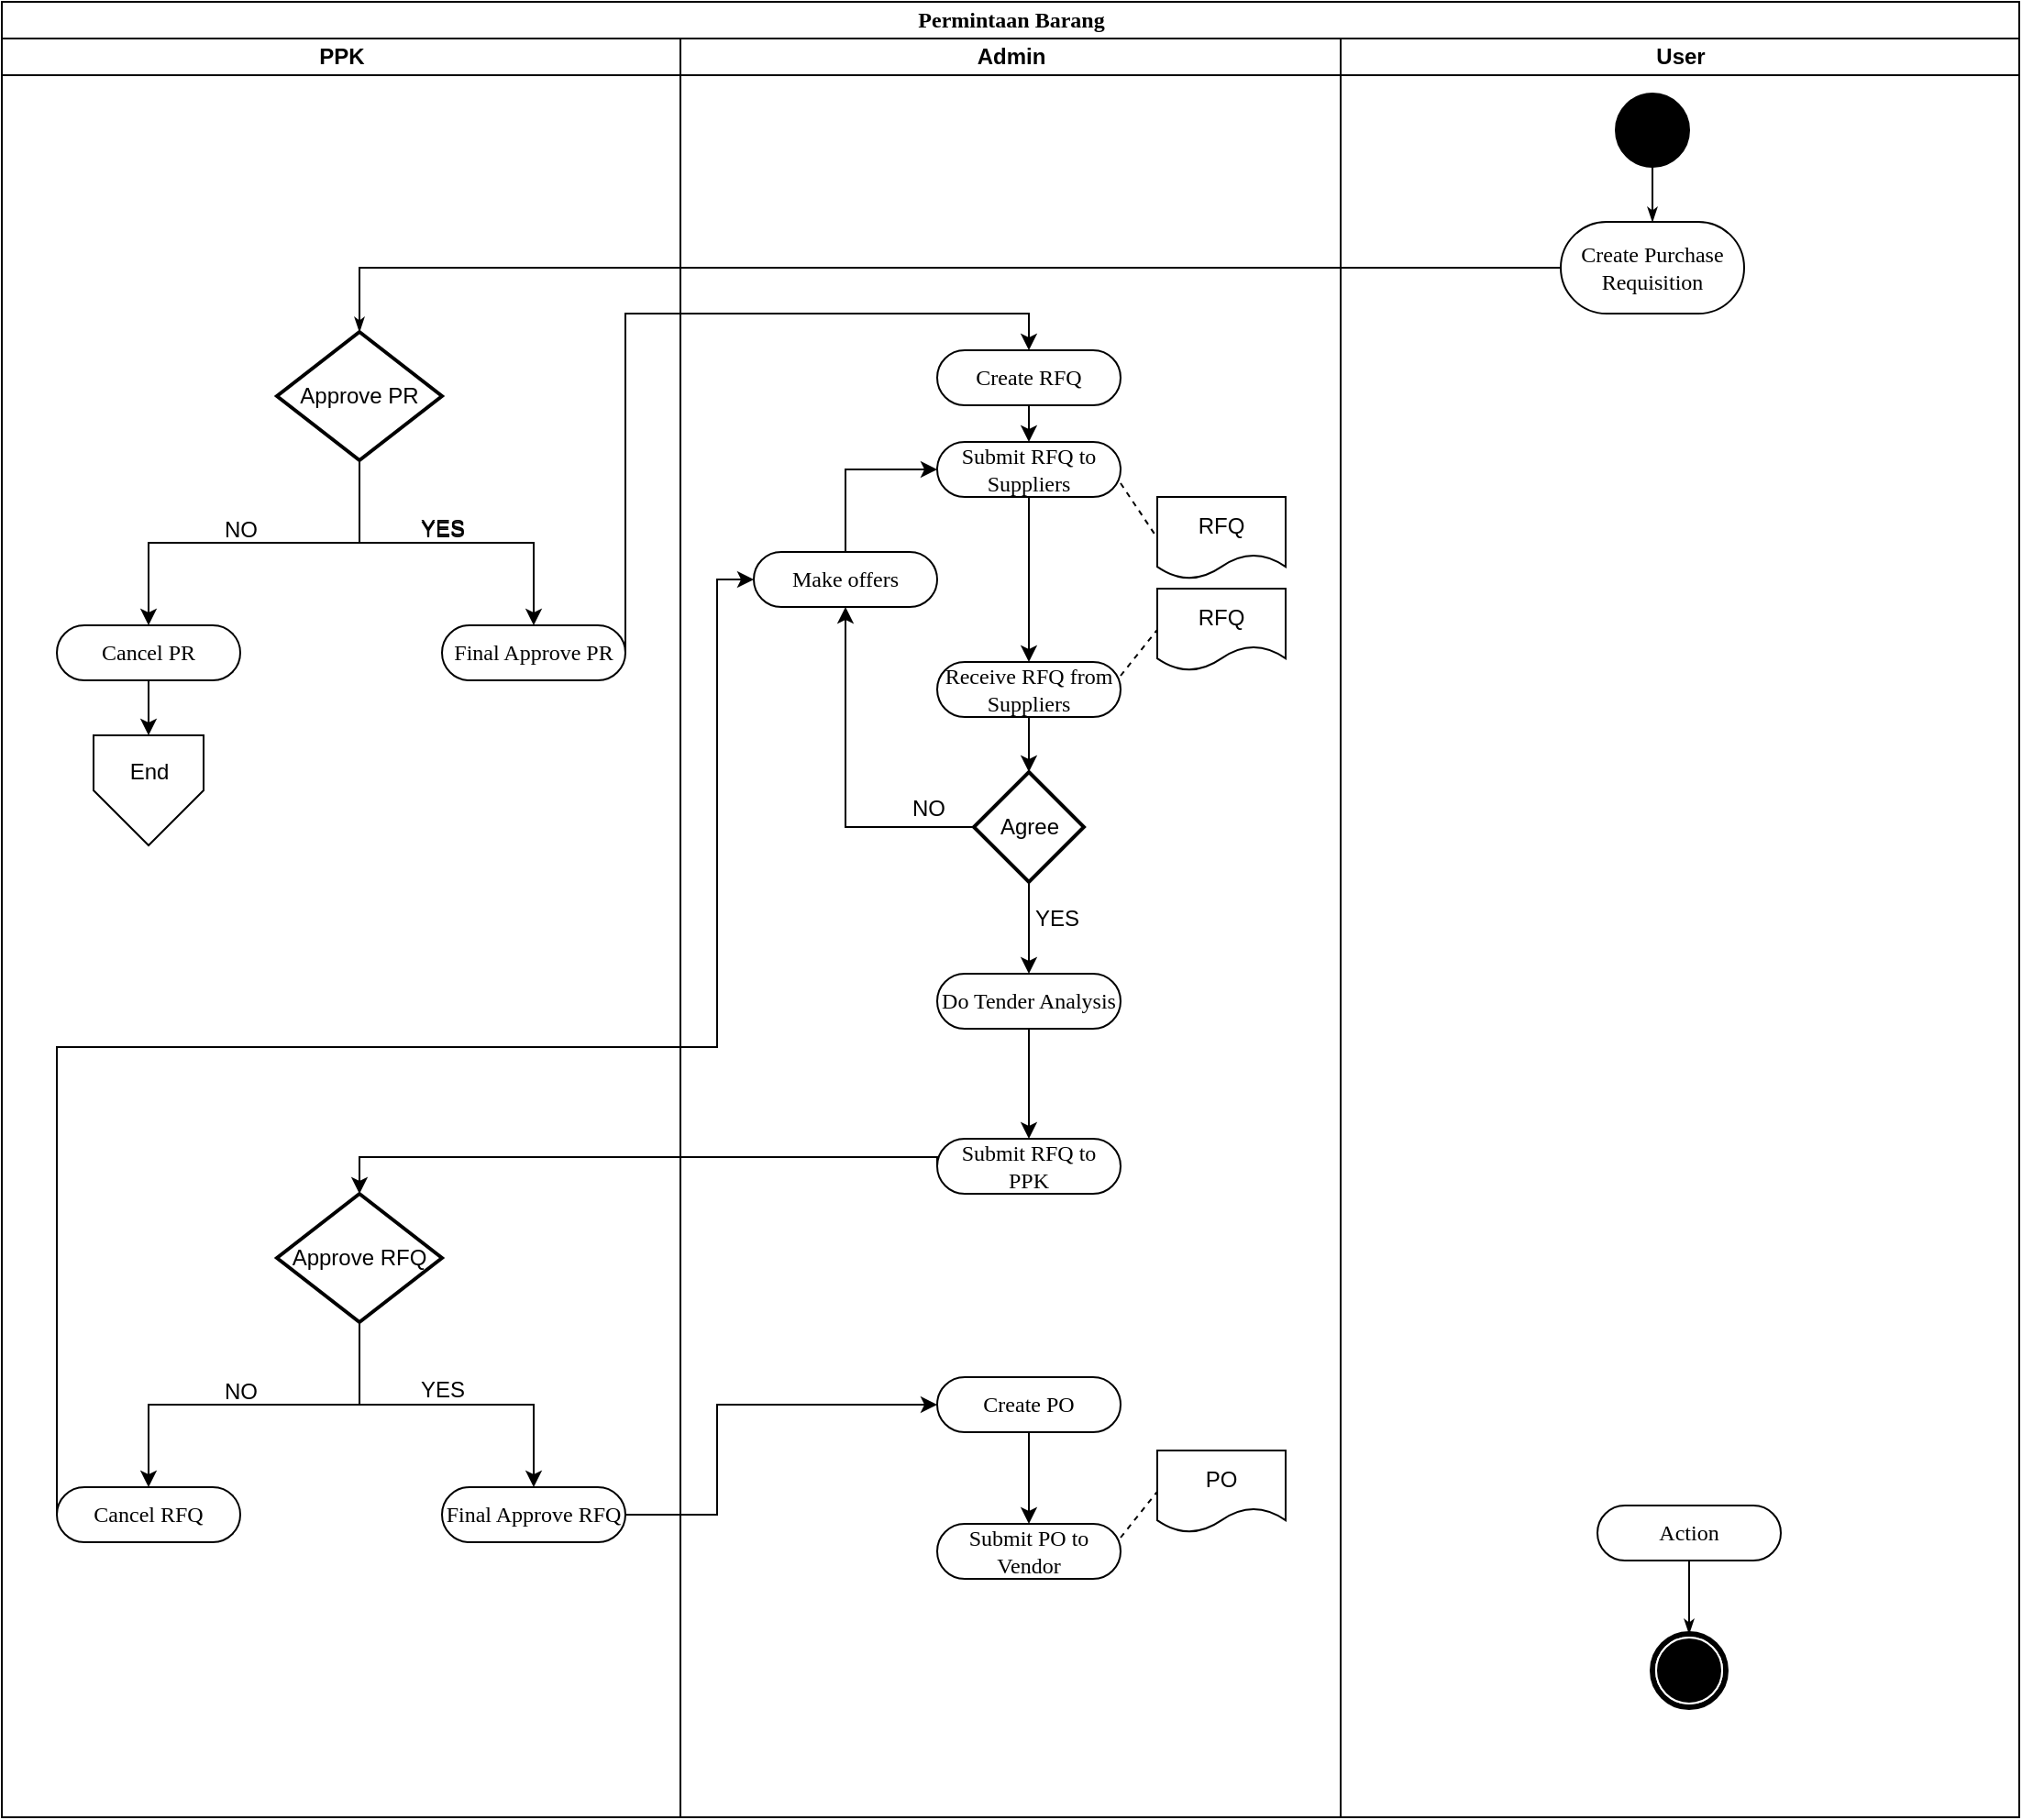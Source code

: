 <mxfile version="14.9.2" type="github">
  <diagram name="Page-1" id="0783ab3e-0a74-02c8-0abd-f7b4e66b4bec">
    <mxGraphModel dx="868" dy="482" grid="1" gridSize="10" guides="1" tooltips="1" connect="1" arrows="1" fold="1" page="1" pageScale="1" pageWidth="850" pageHeight="1100" background="none" math="0" shadow="0">
      <root>
        <mxCell id="0" />
        <mxCell id="1" parent="0" />
        <mxCell id="1c1d494c118603dd-1" value="Permintaan Barang" style="swimlane;html=1;childLayout=stackLayout;startSize=20;rounded=0;shadow=0;comic=0;labelBackgroundColor=none;strokeWidth=1;fontFamily=Verdana;fontSize=12;align=center;" parent="1" vertex="1">
          <mxGeometry x="40" y="20" width="1100" height="990" as="geometry" />
        </mxCell>
        <mxCell id="1c1d494c118603dd-2" value="PPK" style="swimlane;html=1;startSize=20;" parent="1c1d494c118603dd-1" vertex="1">
          <mxGeometry y="20" width="370" height="970" as="geometry" />
        </mxCell>
        <mxCell id="RlAB5I8TvOhal_wCDAfg-9" style="edgeStyle=orthogonalEdgeStyle;rounded=0;orthogonalLoop=1;jettySize=auto;html=1;exitX=0.5;exitY=1;exitDx=0;exitDy=0;exitPerimeter=0;entryX=0.5;entryY=0;entryDx=0;entryDy=0;" parent="1c1d494c118603dd-2" source="RlAB5I8TvOhal_wCDAfg-1" target="RlAB5I8TvOhal_wCDAfg-5" edge="1">
          <mxGeometry relative="1" as="geometry" />
        </mxCell>
        <mxCell id="RlAB5I8TvOhal_wCDAfg-11" style="edgeStyle=orthogonalEdgeStyle;rounded=0;orthogonalLoop=1;jettySize=auto;html=1;exitX=0.5;exitY=1;exitDx=0;exitDy=0;exitPerimeter=0;entryX=0.5;entryY=0;entryDx=0;entryDy=0;" parent="1c1d494c118603dd-2" source="RlAB5I8TvOhal_wCDAfg-1" target="RlAB5I8TvOhal_wCDAfg-6" edge="1">
          <mxGeometry relative="1" as="geometry" />
        </mxCell>
        <mxCell id="RlAB5I8TvOhal_wCDAfg-1" value="Approve PR" style="strokeWidth=2;html=1;shape=mxgraph.flowchart.decision;whiteSpace=wrap;" parent="1c1d494c118603dd-2" vertex="1">
          <mxGeometry x="150" y="160" width="90" height="70" as="geometry" />
        </mxCell>
        <mxCell id="gLysrJErBNc5DkfK_gQ7-21" style="edgeStyle=orthogonalEdgeStyle;rounded=0;orthogonalLoop=1;jettySize=auto;html=1;exitX=0.5;exitY=1;exitDx=0;exitDy=0;entryX=0.5;entryY=0;entryDx=0;entryDy=0;" edge="1" parent="1c1d494c118603dd-2" source="RlAB5I8TvOhal_wCDAfg-6" target="gLysrJErBNc5DkfK_gQ7-19">
          <mxGeometry relative="1" as="geometry" />
        </mxCell>
        <mxCell id="RlAB5I8TvOhal_wCDAfg-6" value="Cancel PR" style="rounded=1;whiteSpace=wrap;html=1;shadow=0;comic=0;labelBackgroundColor=none;strokeWidth=1;fontFamily=Verdana;fontSize=12;align=center;arcSize=50;" parent="1c1d494c118603dd-2" vertex="1">
          <mxGeometry x="30" y="320" width="100" height="30" as="geometry" />
        </mxCell>
        <mxCell id="RlAB5I8TvOhal_wCDAfg-5" value="Final Approve PR" style="rounded=1;whiteSpace=wrap;html=1;shadow=0;comic=0;labelBackgroundColor=none;strokeWidth=1;fontFamily=Verdana;fontSize=12;align=center;arcSize=50;" parent="1c1d494c118603dd-2" vertex="1">
          <mxGeometry x="240" y="320" width="100" height="30" as="geometry" />
        </mxCell>
        <mxCell id="RlAB5I8TvOhal_wCDAfg-12" value="YES" style="text;html=1;align=center;verticalAlign=middle;resizable=0;points=[];autosize=1;strokeColor=none;" parent="1c1d494c118603dd-2" vertex="1">
          <mxGeometry x="220" y="257" width="40" height="20" as="geometry" />
        </mxCell>
        <mxCell id="gLysrJErBNc5DkfK_gQ7-5" value="Approve RFQ" style="strokeWidth=2;html=1;shape=mxgraph.flowchart.decision;whiteSpace=wrap;" vertex="1" parent="1c1d494c118603dd-2">
          <mxGeometry x="150" y="630" width="90" height="70" as="geometry" />
        </mxCell>
        <mxCell id="gLysrJErBNc5DkfK_gQ7-6" value="Cancel RFQ" style="rounded=1;whiteSpace=wrap;html=1;shadow=0;comic=0;labelBackgroundColor=none;strokeWidth=1;fontFamily=Verdana;fontSize=12;align=center;arcSize=50;" vertex="1" parent="1c1d494c118603dd-2">
          <mxGeometry x="30" y="790" width="100" height="30" as="geometry" />
        </mxCell>
        <mxCell id="gLysrJErBNc5DkfK_gQ7-4" style="edgeStyle=orthogonalEdgeStyle;rounded=0;orthogonalLoop=1;jettySize=auto;html=1;exitX=0.5;exitY=1;exitDx=0;exitDy=0;exitPerimeter=0;entryX=0.5;entryY=0;entryDx=0;entryDy=0;" edge="1" parent="1c1d494c118603dd-2" source="gLysrJErBNc5DkfK_gQ7-5" target="gLysrJErBNc5DkfK_gQ7-6">
          <mxGeometry relative="1" as="geometry" />
        </mxCell>
        <mxCell id="gLysrJErBNc5DkfK_gQ7-7" value="Final Approve RFQ" style="rounded=1;whiteSpace=wrap;html=1;shadow=0;comic=0;labelBackgroundColor=none;strokeWidth=1;fontFamily=Verdana;fontSize=12;align=center;arcSize=50;" vertex="1" parent="1c1d494c118603dd-2">
          <mxGeometry x="240" y="790" width="100" height="30" as="geometry" />
        </mxCell>
        <mxCell id="gLysrJErBNc5DkfK_gQ7-3" style="edgeStyle=orthogonalEdgeStyle;rounded=0;orthogonalLoop=1;jettySize=auto;html=1;exitX=0.5;exitY=1;exitDx=0;exitDy=0;exitPerimeter=0;entryX=0.5;entryY=0;entryDx=0;entryDy=0;" edge="1" parent="1c1d494c118603dd-2" source="gLysrJErBNc5DkfK_gQ7-5" target="gLysrJErBNc5DkfK_gQ7-7">
          <mxGeometry relative="1" as="geometry" />
        </mxCell>
        <mxCell id="gLysrJErBNc5DkfK_gQ7-8" value="YES" style="text;html=1;align=center;verticalAlign=middle;resizable=0;points=[];autosize=1;strokeColor=none;" vertex="1" parent="1c1d494c118603dd-2">
          <mxGeometry x="220" y="727" width="40" height="20" as="geometry" />
        </mxCell>
        <mxCell id="gLysrJErBNc5DkfK_gQ7-9" value="NO" style="text;html=1;align=center;verticalAlign=middle;resizable=0;points=[];autosize=1;strokeColor=none;" vertex="1" parent="1c1d494c118603dd-2">
          <mxGeometry x="115" y="728" width="30" height="20" as="geometry" />
        </mxCell>
        <mxCell id="gLysrJErBNc5DkfK_gQ7-19" value="" style="verticalLabelPosition=bottom;verticalAlign=top;html=1;shape=offPageConnector;rounded=0;size=0.5;" vertex="1" parent="1c1d494c118603dd-2">
          <mxGeometry x="50" y="380" width="60" height="60" as="geometry" />
        </mxCell>
        <mxCell id="gLysrJErBNc5DkfK_gQ7-14" style="edgeStyle=orthogonalEdgeStyle;rounded=0;orthogonalLoop=1;jettySize=auto;html=1;exitX=0;exitY=0.5;exitDx=0;exitDy=0;entryX=0.5;entryY=0;entryDx=0;entryDy=0;entryPerimeter=0;" edge="1" parent="1c1d494c118603dd-1" source="gLysrJErBNc5DkfK_gQ7-1" target="gLysrJErBNc5DkfK_gQ7-5">
          <mxGeometry relative="1" as="geometry">
            <Array as="points">
              <mxPoint x="510" y="630" />
              <mxPoint x="195" y="630" />
            </Array>
          </mxGeometry>
        </mxCell>
        <mxCell id="gLysrJErBNc5DkfK_gQ7-15" style="edgeStyle=orthogonalEdgeStyle;rounded=0;orthogonalLoop=1;jettySize=auto;html=1;exitX=1;exitY=0.5;exitDx=0;exitDy=0;entryX=0;entryY=0.5;entryDx=0;entryDy=0;" edge="1" parent="1c1d494c118603dd-1" source="gLysrJErBNc5DkfK_gQ7-7" target="gLysrJErBNc5DkfK_gQ7-10">
          <mxGeometry relative="1" as="geometry">
            <Array as="points">
              <mxPoint x="390" y="825" />
              <mxPoint x="390" y="765" />
            </Array>
          </mxGeometry>
        </mxCell>
        <mxCell id="1c1d494c118603dd-3" value="Admin" style="swimlane;html=1;startSize=20;" parent="1c1d494c118603dd-1" vertex="1">
          <mxGeometry x="370" y="20" width="360" height="970" as="geometry" />
        </mxCell>
        <mxCell id="RlAB5I8TvOhal_wCDAfg-20" style="edgeStyle=orthogonalEdgeStyle;rounded=0;orthogonalLoop=1;jettySize=auto;html=1;exitX=0.5;exitY=1;exitDx=0;exitDy=0;" parent="1c1d494c118603dd-3" source="1c1d494c118603dd-7" target="RlAB5I8TvOhal_wCDAfg-19" edge="1">
          <mxGeometry relative="1" as="geometry" />
        </mxCell>
        <mxCell id="1c1d494c118603dd-7" value="Submit RFQ to Suppliers" style="rounded=1;whiteSpace=wrap;html=1;shadow=0;comic=0;labelBackgroundColor=none;strokeWidth=1;fontFamily=Verdana;fontSize=12;align=center;arcSize=50;" parent="1c1d494c118603dd-3" vertex="1">
          <mxGeometry x="140" y="220" width="100" height="30" as="geometry" />
        </mxCell>
        <mxCell id="RlAB5I8TvOhal_wCDAfg-17" value="RFQ" style="shape=document;whiteSpace=wrap;html=1;boundedLbl=1;" parent="1c1d494c118603dd-3" vertex="1">
          <mxGeometry x="260" y="250" width="70" height="44.8" as="geometry" />
        </mxCell>
        <mxCell id="RlAB5I8TvOhal_wCDAfg-18" value="" style="endArrow=none;dashed=1;html=1;entryX=0;entryY=0.5;entryDx=0;entryDy=0;exitX=1;exitY=0.75;exitDx=0;exitDy=0;" parent="1c1d494c118603dd-3" source="1c1d494c118603dd-7" target="RlAB5I8TvOhal_wCDAfg-17" edge="1">
          <mxGeometry width="50" height="50" relative="1" as="geometry">
            <mxPoint x="100" y="370" as="sourcePoint" />
            <mxPoint x="150" y="320" as="targetPoint" />
          </mxGeometry>
        </mxCell>
        <mxCell id="gLysrJErBNc5DkfK_gQ7-27" style="edgeStyle=orthogonalEdgeStyle;rounded=0;orthogonalLoop=1;jettySize=auto;html=1;exitX=0.5;exitY=1;exitDx=0;exitDy=0;entryX=0.5;entryY=0;entryDx=0;entryDy=0;entryPerimeter=0;" edge="1" parent="1c1d494c118603dd-3" source="RlAB5I8TvOhal_wCDAfg-19" target="gLysrJErBNc5DkfK_gQ7-25">
          <mxGeometry relative="1" as="geometry" />
        </mxCell>
        <mxCell id="RlAB5I8TvOhal_wCDAfg-19" value="Receive RFQ from Suppliers" style="rounded=1;whiteSpace=wrap;html=1;shadow=0;comic=0;labelBackgroundColor=none;strokeWidth=1;fontFamily=Verdana;fontSize=12;align=center;arcSize=50;" parent="1c1d494c118603dd-3" vertex="1">
          <mxGeometry x="140" y="340" width="100" height="30" as="geometry" />
        </mxCell>
        <mxCell id="RlAB5I8TvOhal_wCDAfg-25" style="edgeStyle=orthogonalEdgeStyle;rounded=0;orthogonalLoop=1;jettySize=auto;html=1;exitX=0.5;exitY=1;exitDx=0;exitDy=0;entryX=0.5;entryY=0;entryDx=0;entryDy=0;" parent="1c1d494c118603dd-3" source="RlAB5I8TvOhal_wCDAfg-23" target="1c1d494c118603dd-7" edge="1">
          <mxGeometry relative="1" as="geometry" />
        </mxCell>
        <mxCell id="RlAB5I8TvOhal_wCDAfg-23" value="Create RFQ" style="rounded=1;whiteSpace=wrap;html=1;shadow=0;comic=0;labelBackgroundColor=none;strokeWidth=1;fontFamily=Verdana;fontSize=12;align=center;arcSize=50;" parent="1c1d494c118603dd-3" vertex="1">
          <mxGeometry x="140" y="170" width="100" height="30" as="geometry" />
        </mxCell>
        <mxCell id="gLysrJErBNc5DkfK_gQ7-1" value="Submit RFQ to PPK" style="rounded=1;whiteSpace=wrap;html=1;shadow=0;comic=0;labelBackgroundColor=none;strokeWidth=1;fontFamily=Verdana;fontSize=12;align=center;arcSize=50;" vertex="1" parent="1c1d494c118603dd-3">
          <mxGeometry x="140" y="600" width="100" height="30" as="geometry" />
        </mxCell>
        <mxCell id="gLysrJErBNc5DkfK_gQ7-10" value="Create PO" style="rounded=1;whiteSpace=wrap;html=1;shadow=0;comic=0;labelBackgroundColor=none;strokeWidth=1;fontFamily=Verdana;fontSize=12;align=center;arcSize=50;" vertex="1" parent="1c1d494c118603dd-3">
          <mxGeometry x="140" y="730" width="100" height="30" as="geometry" />
        </mxCell>
        <mxCell id="gLysrJErBNc5DkfK_gQ7-13" style="edgeStyle=orthogonalEdgeStyle;rounded=0;orthogonalLoop=1;jettySize=auto;html=1;exitX=0.5;exitY=1;exitDx=0;exitDy=0;entryX=0.5;entryY=0;entryDx=0;entryDy=0;" edge="1" parent="1c1d494c118603dd-3" source="gLysrJErBNc5DkfK_gQ7-11" target="gLysrJErBNc5DkfK_gQ7-1">
          <mxGeometry relative="1" as="geometry" />
        </mxCell>
        <mxCell id="gLysrJErBNc5DkfK_gQ7-11" value="Do Tender Analysis" style="rounded=1;whiteSpace=wrap;html=1;shadow=0;comic=0;labelBackgroundColor=none;strokeWidth=1;fontFamily=Verdana;fontSize=12;align=center;arcSize=50;" vertex="1" parent="1c1d494c118603dd-3">
          <mxGeometry x="140" y="510" width="100" height="30" as="geometry" />
        </mxCell>
        <mxCell id="gLysrJErBNc5DkfK_gQ7-26" style="edgeStyle=orthogonalEdgeStyle;rounded=0;orthogonalLoop=1;jettySize=auto;html=1;exitX=0.5;exitY=1;exitDx=0;exitDy=0;exitPerimeter=0;entryX=0.5;entryY=0;entryDx=0;entryDy=0;" edge="1" parent="1c1d494c118603dd-3" source="gLysrJErBNc5DkfK_gQ7-25" target="gLysrJErBNc5DkfK_gQ7-11">
          <mxGeometry relative="1" as="geometry" />
        </mxCell>
        <mxCell id="gLysrJErBNc5DkfK_gQ7-49" style="edgeStyle=orthogonalEdgeStyle;rounded=0;orthogonalLoop=1;jettySize=auto;html=1;exitX=0;exitY=0.5;exitDx=0;exitDy=0;exitPerimeter=0;entryX=0.5;entryY=1;entryDx=0;entryDy=0;" edge="1" parent="1c1d494c118603dd-3" source="gLysrJErBNc5DkfK_gQ7-25" target="gLysrJErBNc5DkfK_gQ7-44">
          <mxGeometry relative="1" as="geometry" />
        </mxCell>
        <mxCell id="gLysrJErBNc5DkfK_gQ7-25" value="" style="strokeWidth=2;html=1;shape=mxgraph.flowchart.decision;whiteSpace=wrap;" vertex="1" parent="1c1d494c118603dd-3">
          <mxGeometry x="160" y="400" width="60" height="60" as="geometry" />
        </mxCell>
        <mxCell id="gLysrJErBNc5DkfK_gQ7-24" value="Agree" style="text;html=1;align=center;verticalAlign=middle;resizable=0;points=[];autosize=1;strokeColor=none;" vertex="1" parent="1c1d494c118603dd-3">
          <mxGeometry x="165" y="420" width="50" height="20" as="geometry" />
        </mxCell>
        <mxCell id="gLysrJErBNc5DkfK_gQ7-50" style="edgeStyle=orthogonalEdgeStyle;rounded=0;orthogonalLoop=1;jettySize=auto;html=1;exitX=0.5;exitY=0;exitDx=0;exitDy=0;entryX=0;entryY=0.5;entryDx=0;entryDy=0;" edge="1" parent="1c1d494c118603dd-3" source="gLysrJErBNc5DkfK_gQ7-44" target="1c1d494c118603dd-7">
          <mxGeometry relative="1" as="geometry" />
        </mxCell>
        <mxCell id="gLysrJErBNc5DkfK_gQ7-44" value="Make offers" style="rounded=1;whiteSpace=wrap;html=1;shadow=0;comic=0;labelBackgroundColor=none;strokeWidth=1;fontFamily=Verdana;fontSize=12;align=center;arcSize=50;" vertex="1" parent="1c1d494c118603dd-3">
          <mxGeometry x="40" y="280" width="100" height="30" as="geometry" />
        </mxCell>
        <mxCell id="gLysrJErBNc5DkfK_gQ7-47" value="NO" style="text;html=1;align=center;verticalAlign=middle;resizable=0;points=[];autosize=1;strokeColor=none;" vertex="1" parent="1c1d494c118603dd-3">
          <mxGeometry x="120" y="410" width="30" height="20" as="geometry" />
        </mxCell>
        <mxCell id="gLysrJErBNc5DkfK_gQ7-53" value="PO" style="shape=document;whiteSpace=wrap;html=1;boundedLbl=1;" vertex="1" parent="1c1d494c118603dd-3">
          <mxGeometry x="260" y="770" width="70" height="44.8" as="geometry" />
        </mxCell>
        <mxCell id="1c1d494c118603dd-4" value="User" style="swimlane;html=1;startSize=20;" parent="1c1d494c118603dd-1" vertex="1">
          <mxGeometry x="730" y="20" width="370" height="970" as="geometry" />
        </mxCell>
        <mxCell id="1c1d494c118603dd-27" style="edgeStyle=orthogonalEdgeStyle;rounded=0;html=1;labelBackgroundColor=none;startArrow=none;startFill=0;startSize=5;endArrow=classicThin;endFill=1;endSize=5;jettySize=auto;orthogonalLoop=1;strokeWidth=1;fontFamily=Verdana;fontSize=12" parent="1c1d494c118603dd-4" source="60571a20871a0731-4" target="60571a20871a0731-8" edge="1">
          <mxGeometry relative="1" as="geometry" />
        </mxCell>
        <mxCell id="60571a20871a0731-4" value="" style="ellipse;whiteSpace=wrap;html=1;rounded=0;shadow=0;comic=0;labelBackgroundColor=none;strokeWidth=1;fillColor=#000000;fontFamily=Verdana;fontSize=12;align=center;" parent="1c1d494c118603dd-4" vertex="1">
          <mxGeometry x="150" y="30" width="40" height="40" as="geometry" />
        </mxCell>
        <mxCell id="60571a20871a0731-8" value="Create Purchase Requisition" style="rounded=1;whiteSpace=wrap;html=1;shadow=0;comic=0;labelBackgroundColor=none;strokeWidth=1;fontFamily=Verdana;fontSize=12;align=center;arcSize=50;" parent="1c1d494c118603dd-4" vertex="1">
          <mxGeometry x="120" y="100" width="100" height="50" as="geometry" />
        </mxCell>
        <mxCell id="1c1d494c118603dd-45" style="edgeStyle=none;rounded=0;html=1;labelBackgroundColor=none;startArrow=none;startFill=0;startSize=5;endArrow=classicThin;endFill=1;endSize=5;jettySize=auto;orthogonalLoop=1;strokeWidth=1;fontFamily=Verdana;fontSize=12" parent="1c1d494c118603dd-4" source="1c1d494c118603dd-19" target="60571a20871a0731-5" edge="1">
          <mxGeometry relative="1" as="geometry" />
        </mxCell>
        <mxCell id="1c1d494c118603dd-19" value="Action" style="rounded=1;whiteSpace=wrap;html=1;shadow=0;comic=0;labelBackgroundColor=none;strokeWidth=1;fontFamily=Verdana;fontSize=12;align=center;arcSize=50;" parent="1c1d494c118603dd-4" vertex="1">
          <mxGeometry x="140" y="800" width="100" height="30" as="geometry" />
        </mxCell>
        <mxCell id="60571a20871a0731-5" value="" style="shape=mxgraph.bpmn.shape;html=1;verticalLabelPosition=bottom;labelBackgroundColor=#ffffff;verticalAlign=top;perimeter=ellipsePerimeter;outline=end;symbol=terminate;rounded=0;shadow=0;comic=0;strokeWidth=1;fontFamily=Verdana;fontSize=12;align=center;" parent="1c1d494c118603dd-4" vertex="1">
          <mxGeometry x="170" y="870" width="40" height="40" as="geometry" />
        </mxCell>
        <mxCell id="1c1d494c118603dd-28" style="edgeStyle=orthogonalEdgeStyle;rounded=0;html=1;entryX=0.5;entryY=0;labelBackgroundColor=none;startArrow=none;startFill=0;startSize=5;endArrow=classicThin;endFill=1;endSize=5;jettySize=auto;orthogonalLoop=1;strokeWidth=1;fontFamily=Verdana;fontSize=12;entryDx=0;entryDy=0;entryPerimeter=0;" parent="1c1d494c118603dd-1" source="60571a20871a0731-8" target="RlAB5I8TvOhal_wCDAfg-1" edge="1">
          <mxGeometry relative="1" as="geometry">
            <Array as="points">
              <mxPoint x="195" y="145" />
            </Array>
            <mxPoint x="140" y="240" as="targetPoint" />
          </mxGeometry>
        </mxCell>
        <mxCell id="RlAB5I8TvOhal_wCDAfg-24" style="edgeStyle=orthogonalEdgeStyle;rounded=0;orthogonalLoop=1;jettySize=auto;html=1;exitX=1;exitY=0.5;exitDx=0;exitDy=0;entryX=0.5;entryY=0;entryDx=0;entryDy=0;" parent="1c1d494c118603dd-1" source="RlAB5I8TvOhal_wCDAfg-5" target="RlAB5I8TvOhal_wCDAfg-23" edge="1">
          <mxGeometry relative="1" as="geometry">
            <Array as="points">
              <mxPoint x="340" y="170" />
              <mxPoint x="560" y="170" />
            </Array>
          </mxGeometry>
        </mxCell>
        <mxCell id="gLysrJErBNc5DkfK_gQ7-51" style="edgeStyle=orthogonalEdgeStyle;rounded=0;orthogonalLoop=1;jettySize=auto;html=1;exitX=0;exitY=0.5;exitDx=0;exitDy=0;entryX=0;entryY=0.5;entryDx=0;entryDy=0;" edge="1" parent="1c1d494c118603dd-1" source="gLysrJErBNc5DkfK_gQ7-6" target="gLysrJErBNc5DkfK_gQ7-44">
          <mxGeometry relative="1" as="geometry">
            <Array as="points">
              <mxPoint x="30" y="570" />
              <mxPoint x="390" y="570" />
              <mxPoint x="390" y="315" />
            </Array>
          </mxGeometry>
        </mxCell>
        <mxCell id="RlAB5I8TvOhal_wCDAfg-13" value="NO" style="text;html=1;align=center;verticalAlign=middle;resizable=0;points=[];autosize=1;strokeColor=none;" parent="1" vertex="1">
          <mxGeometry x="155" y="298" width="30" height="20" as="geometry" />
        </mxCell>
        <mxCell id="RlAB5I8TvOhal_wCDAfg-21" value="RFQ" style="shape=document;whiteSpace=wrap;html=1;boundedLbl=1;" parent="1" vertex="1">
          <mxGeometry x="670" y="340" width="70" height="44.8" as="geometry" />
        </mxCell>
        <mxCell id="RlAB5I8TvOhal_wCDAfg-22" value="" style="endArrow=none;dashed=1;html=1;entryX=0;entryY=0.5;entryDx=0;entryDy=0;exitX=1;exitY=0.25;exitDx=0;exitDy=0;" parent="1" source="RlAB5I8TvOhal_wCDAfg-19" target="RlAB5I8TvOhal_wCDAfg-21" edge="1">
          <mxGeometry width="50" height="50" relative="1" as="geometry">
            <mxPoint x="640" y="390" as="sourcePoint" />
            <mxPoint x="150" y="370" as="targetPoint" />
          </mxGeometry>
        </mxCell>
        <mxCell id="gLysrJErBNc5DkfK_gQ7-20" value="End" style="text;html=1;align=center;verticalAlign=middle;resizable=0;points=[];autosize=1;strokeColor=none;" vertex="1" parent="1">
          <mxGeometry x="100" y="430" width="40" height="20" as="geometry" />
        </mxCell>
        <mxCell id="gLysrJErBNc5DkfK_gQ7-46" value="YES" style="text;html=1;align=center;verticalAlign=middle;resizable=0;points=[];autosize=1;strokeColor=none;" vertex="1" parent="1">
          <mxGeometry x="260" y="298" width="40" height="20" as="geometry" />
        </mxCell>
        <mxCell id="gLysrJErBNc5DkfK_gQ7-48" value="YES" style="text;html=1;align=center;verticalAlign=middle;resizable=0;points=[];autosize=1;strokeColor=none;" vertex="1" parent="1">
          <mxGeometry x="595" y="510" width="40" height="20" as="geometry" />
        </mxCell>
        <mxCell id="gLysrJErBNc5DkfK_gQ7-52" value="Submit PO to Vendor" style="rounded=1;whiteSpace=wrap;html=1;shadow=0;comic=0;labelBackgroundColor=none;strokeWidth=1;fontFamily=Verdana;fontSize=12;align=center;arcSize=50;" vertex="1" parent="1">
          <mxGeometry x="550" y="850" width="100" height="30" as="geometry" />
        </mxCell>
        <mxCell id="gLysrJErBNc5DkfK_gQ7-54" value="" style="endArrow=none;dashed=1;html=1;entryX=0;entryY=0.5;entryDx=0;entryDy=0;exitX=1;exitY=0.25;exitDx=0;exitDy=0;" edge="1" parent="1" target="gLysrJErBNc5DkfK_gQ7-53" source="gLysrJErBNc5DkfK_gQ7-52">
          <mxGeometry width="50" height="50" relative="1" as="geometry">
            <mxPoint x="650" y="857.5" as="sourcePoint" />
            <mxPoint x="150" y="840" as="targetPoint" />
          </mxGeometry>
        </mxCell>
        <mxCell id="gLysrJErBNc5DkfK_gQ7-55" style="edgeStyle=orthogonalEdgeStyle;rounded=0;orthogonalLoop=1;jettySize=auto;html=1;exitX=0.5;exitY=1;exitDx=0;exitDy=0;entryX=0.5;entryY=0;entryDx=0;entryDy=0;" edge="1" parent="1" source="gLysrJErBNc5DkfK_gQ7-10" target="gLysrJErBNc5DkfK_gQ7-52">
          <mxGeometry relative="1" as="geometry" />
        </mxCell>
      </root>
    </mxGraphModel>
  </diagram>
</mxfile>
